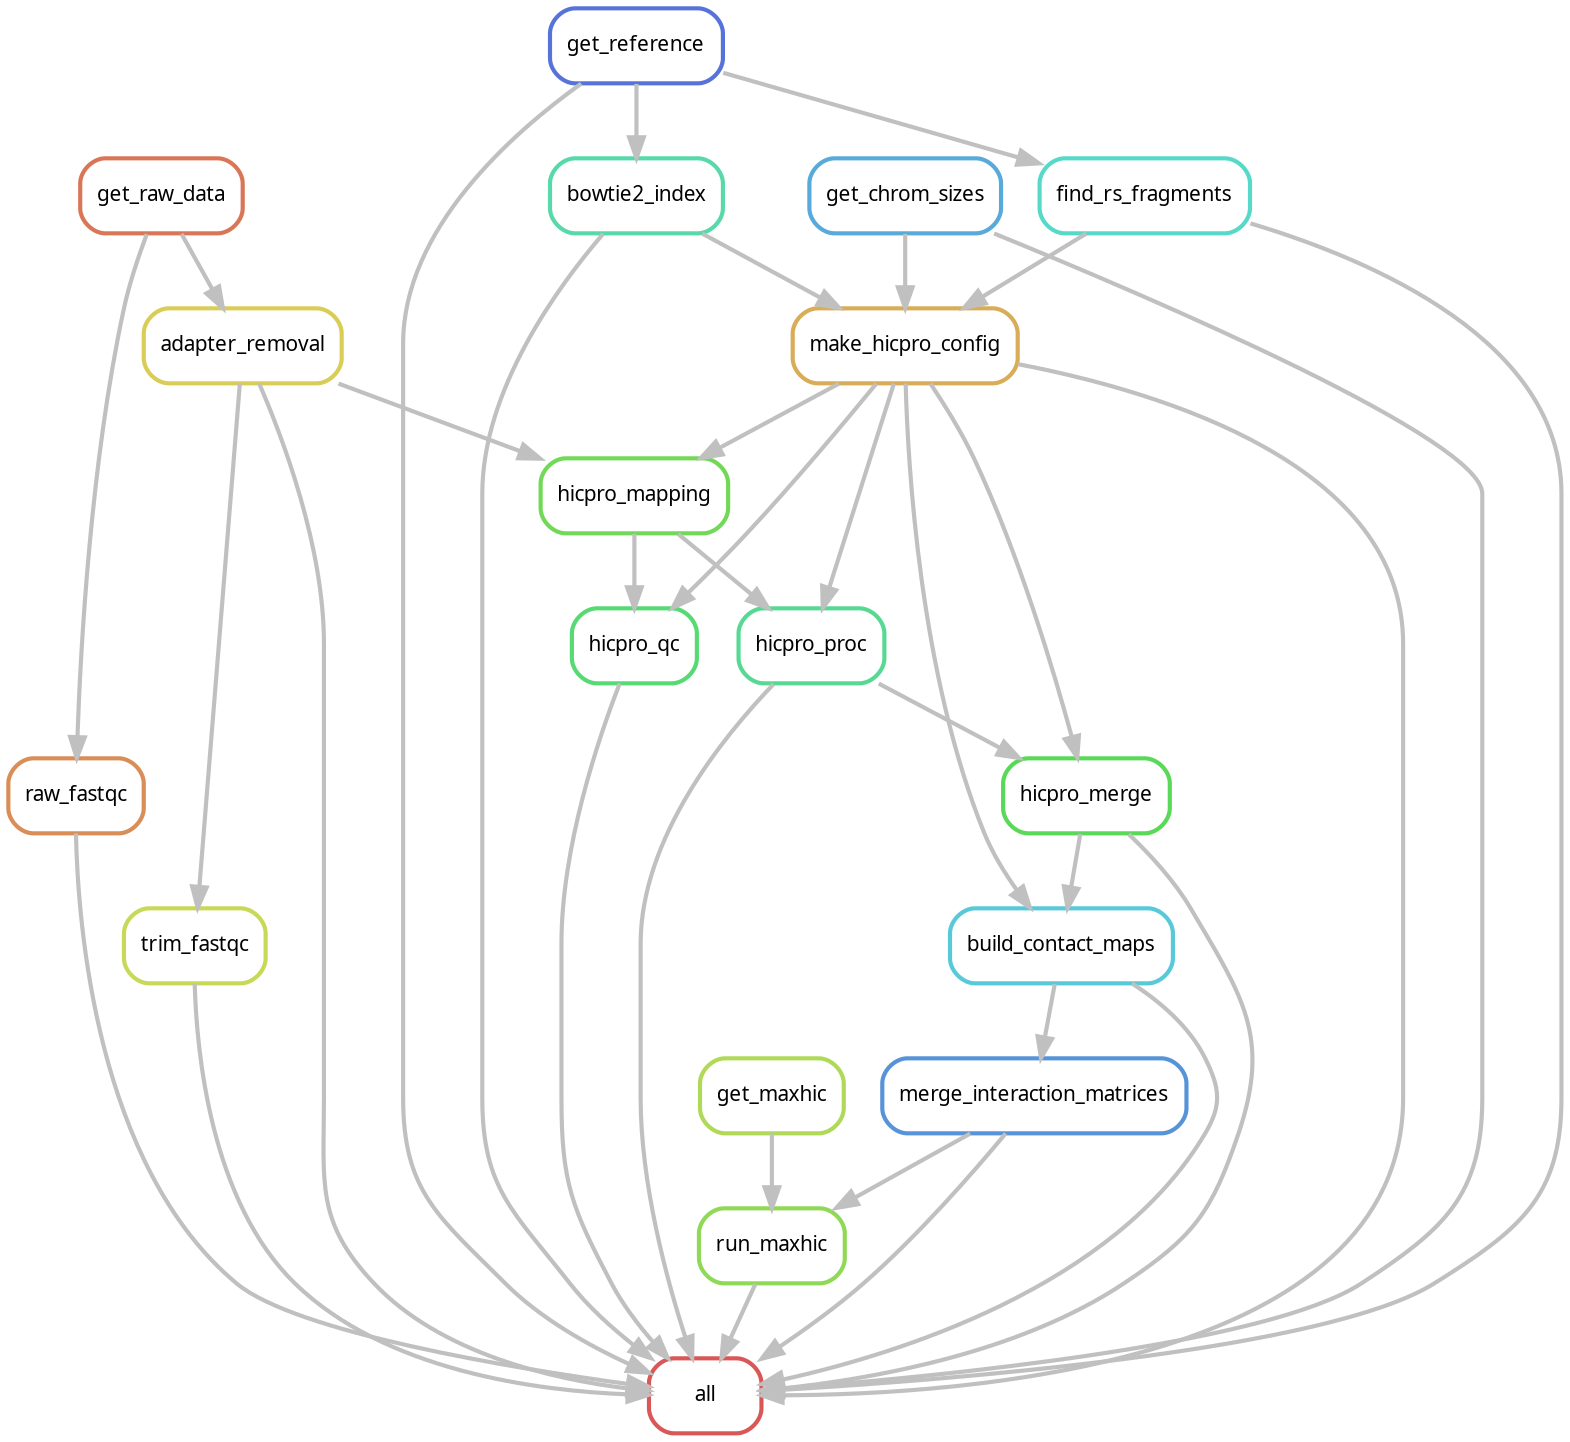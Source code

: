 digraph snakemake_dag {
    graph[bgcolor=white, margin=0];
    node[shape=box, style=rounded, fontname=sans,                 fontsize=10, penwidth=2];
    edge[penwidth=2, color=grey];
	0[label = "all", color = "0.00 0.6 0.85", style="rounded"];
	1[label = "trim_fastqc", color = "0.19 0.6 0.85", style="rounded"];
	2[label = "adapter_removal", color = "0.15 0.6 0.85", style="rounded"];
	3[label = "run_maxhic", color = "0.26 0.6 0.85", style="rounded"];
	4[label = "build_contact_maps", color = "0.52 0.6 0.85", style="rounded"];
	5[label = "hicpro_proc", color = "0.41 0.6 0.85", style="rounded"];
	6[label = "raw_fastqc", color = "0.07 0.6 0.85", style="rounded"];
	7[label = "bowtie2_index", color = "0.44 0.6 0.85", style="rounded"];
	8[label = "find_rs_fragments", color = "0.48 0.6 0.85", style="rounded"];
	9[label = "get_chrom_sizes", color = "0.56 0.6 0.85", style="rounded"];
	10[label = "hicpro_merge", color = "0.33 0.6 0.85", style="rounded"];
	11[label = "merge_interaction_matrices", color = "0.59 0.6 0.85", style="rounded"];
	12[label = "hicpro_qc", color = "0.37 0.6 0.85", style="rounded"];
	13[label = "get_reference", color = "0.63 0.6 0.85", style="rounded"];
	14[label = "make_hicpro_config", color = "0.11 0.6 0.85", style="rounded"];
	15[label = "get_raw_data", color = "0.04 0.6 0.85", style="rounded"];
	16[label = "get_maxhic", color = "0.22 0.6 0.85", style="rounded"];
	17[label = "hicpro_mapping", color = "0.30 0.6 0.85", style="rounded"];
	6 -> 0
	14 -> 0
	2 -> 0
	1 -> 0
	3 -> 0
	10 -> 0
	12 -> 0
	5 -> 0
	7 -> 0
	8 -> 0
	4 -> 0
	9 -> 0
	11 -> 0
	13 -> 0
	2 -> 1
	15 -> 2
	11 -> 3
	16 -> 3
	10 -> 4
	14 -> 4
	17 -> 5
	14 -> 5
	15 -> 6
	13 -> 7
	13 -> 8
	5 -> 10
	14 -> 10
	4 -> 11
	17 -> 12
	14 -> 12
	7 -> 14
	8 -> 14
	9 -> 14
	14 -> 17
	2 -> 17
}            
